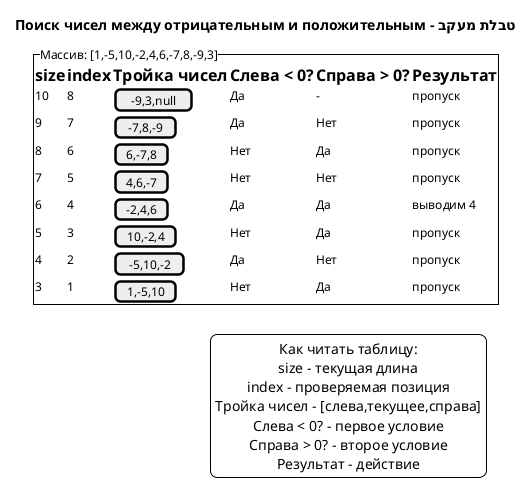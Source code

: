 @startuml
title טבלת מעקב - Поиск чисел между отрицательным и положительным
skinparam backgroundColor white
skinparam {
    defaultFontSize 12
    defaultTextAlignment center
}

salt
{
    {^"Массив: [1,-5,10,-2,4,6,-7,8,-9,3]"
    |= size |= index |= Тройка чисел |= Слева < 0? |= Справа > 0? |= Результат
    | 10 | 8 | [-9,3,null] | Да | - | пропуск
    | 9 | 7 | [-7,8,-9] | Да | Нет | пропуск
    | 8 | 6 | [6,-7,8] | Нет | Да | пропуск
    | 7 | 5 | [4,6,-7] | Нет | Нет | пропуск
    | 6 | 4 | [-2,4,6] | Да | Да | выводим 4
    | 5 | 3 | [10,-2,4] | Нет | Да | пропуск
    | 4 | 2 | [-5,10,-2] | Да | Нет | пропуск
    | 3 | 1 | [1,-5,10] | Нет | Да | пропуск
    }
}

legend right
    Как читать таблицу:
    size - текущая длина
    index - проверяемая позиция
    Тройка чисел - [слева,текущее,справа]
    Слева < 0? - первое условие
    Справа > 0? - второе условие
    Результат - действие
end legend

@enduml
